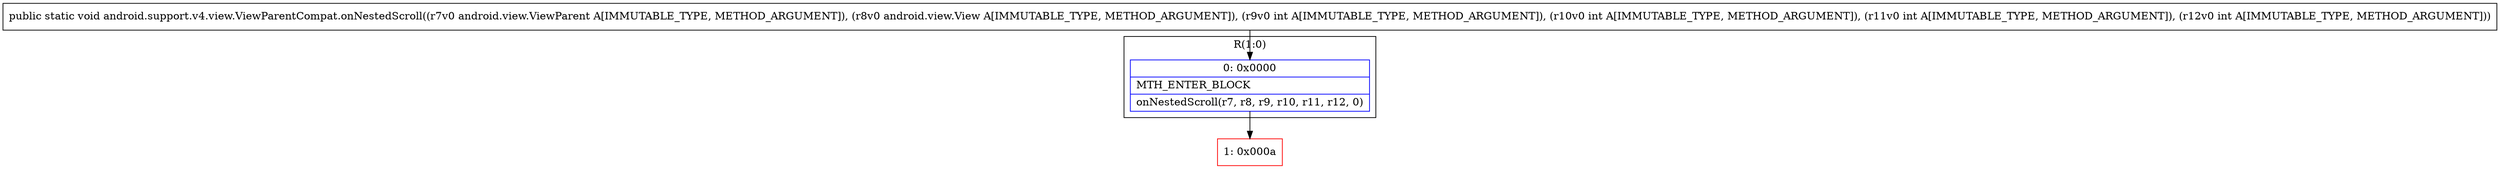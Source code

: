 digraph "CFG forandroid.support.v4.view.ViewParentCompat.onNestedScroll(Landroid\/view\/ViewParent;Landroid\/view\/View;IIII)V" {
subgraph cluster_Region_1332839908 {
label = "R(1:0)";
node [shape=record,color=blue];
Node_0 [shape=record,label="{0\:\ 0x0000|MTH_ENTER_BLOCK\l|onNestedScroll(r7, r8, r9, r10, r11, r12, 0)\l}"];
}
Node_1 [shape=record,color=red,label="{1\:\ 0x000a}"];
MethodNode[shape=record,label="{public static void android.support.v4.view.ViewParentCompat.onNestedScroll((r7v0 android.view.ViewParent A[IMMUTABLE_TYPE, METHOD_ARGUMENT]), (r8v0 android.view.View A[IMMUTABLE_TYPE, METHOD_ARGUMENT]), (r9v0 int A[IMMUTABLE_TYPE, METHOD_ARGUMENT]), (r10v0 int A[IMMUTABLE_TYPE, METHOD_ARGUMENT]), (r11v0 int A[IMMUTABLE_TYPE, METHOD_ARGUMENT]), (r12v0 int A[IMMUTABLE_TYPE, METHOD_ARGUMENT])) }"];
MethodNode -> Node_0;
Node_0 -> Node_1;
}

